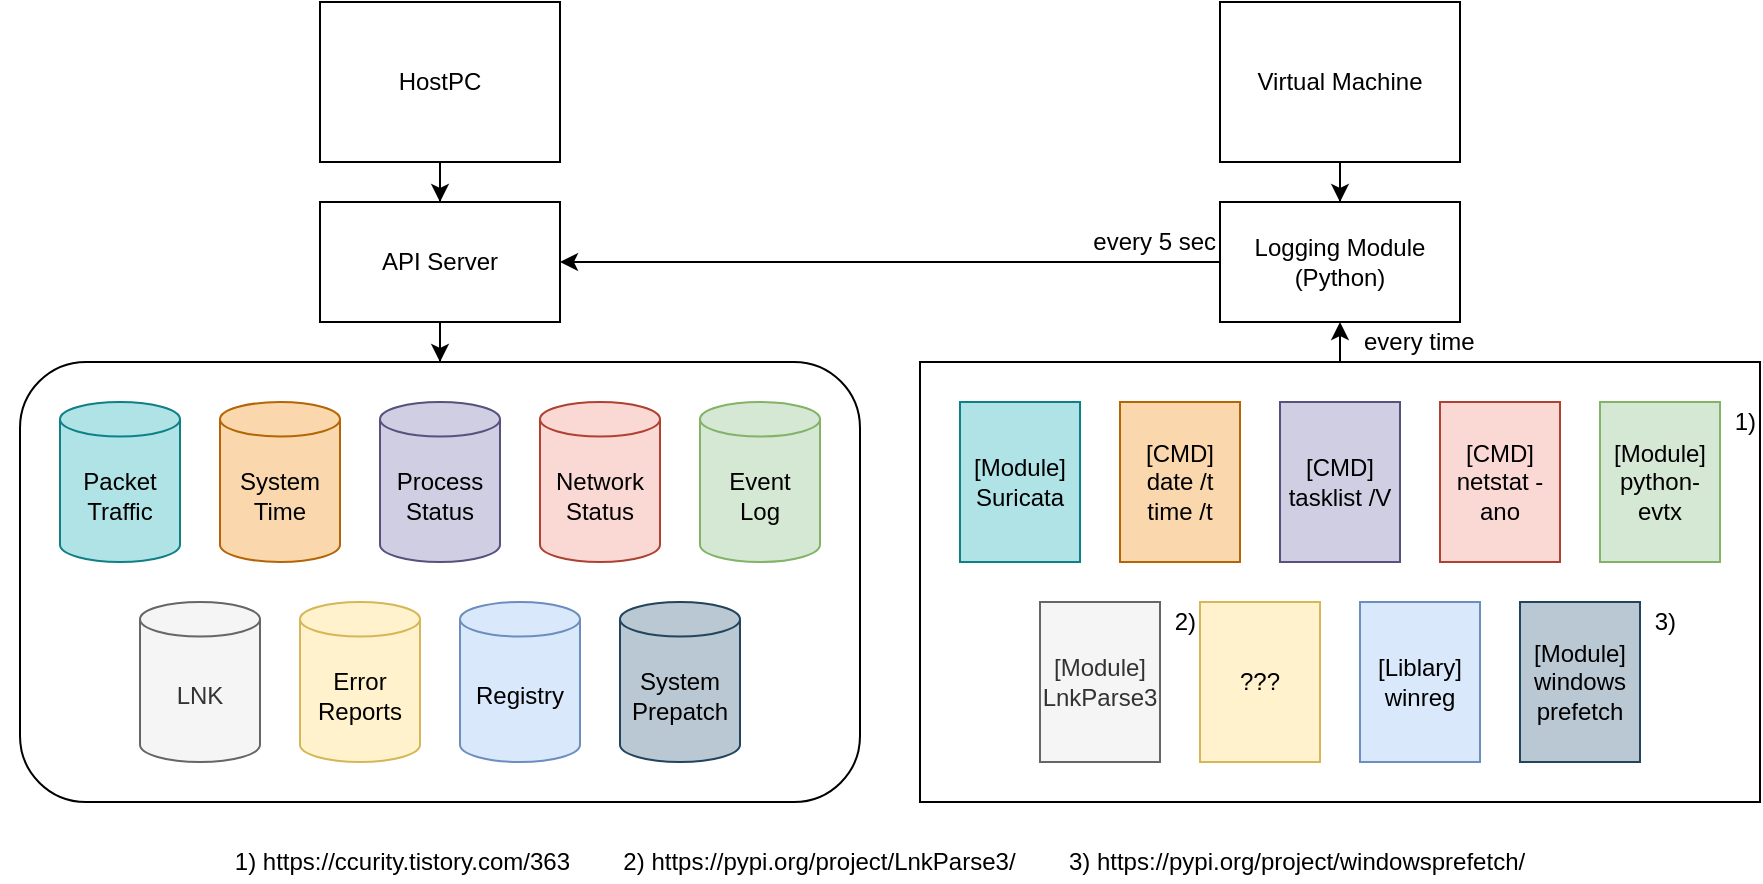 <mxfile version="14.1.8" type="device"><diagram id="BW9gS1wP1go8qflBSywH" name="Page-1"><mxGraphModel dx="1221" dy="645" grid="1" gridSize="10" guides="1" tooltips="1" connect="1" arrows="1" fold="1" page="1" pageScale="1" pageWidth="827" pageHeight="1169" math="0" shadow="0"><root><mxCell id="0"/><mxCell id="1" parent="0"/><mxCell id="ckZN-3CATAD8t1YPAOI4-38" style="edgeStyle=orthogonalEdgeStyle;rounded=0;orthogonalLoop=1;jettySize=auto;html=1;exitX=0.5;exitY=0;exitDx=0;exitDy=0;entryX=0.5;entryY=1;entryDx=0;entryDy=0;" edge="1" parent="1" source="ckZN-3CATAD8t1YPAOI4-34" target="ckZN-3CATAD8t1YPAOI4-4"><mxGeometry relative="1" as="geometry"/></mxCell><mxCell id="ckZN-3CATAD8t1YPAOI4-34" value="" style="rounded=0;whiteSpace=wrap;html=1;" vertex="1" parent="1"><mxGeometry x="500" y="300" width="420" height="220" as="geometry"/></mxCell><mxCell id="ckZN-3CATAD8t1YPAOI4-16" value="" style="rounded=1;whiteSpace=wrap;html=1;" vertex="1" parent="1"><mxGeometry x="50" y="300" width="420" height="220" as="geometry"/></mxCell><mxCell id="ckZN-3CATAD8t1YPAOI4-5" style="edgeStyle=orthogonalEdgeStyle;rounded=0;orthogonalLoop=1;jettySize=auto;html=1;exitX=0.5;exitY=1;exitDx=0;exitDy=0;" edge="1" parent="1" source="ckZN-3CATAD8t1YPAOI4-1" target="ckZN-3CATAD8t1YPAOI4-3"><mxGeometry relative="1" as="geometry"/></mxCell><mxCell id="ckZN-3CATAD8t1YPAOI4-1" value="HostPC" style="rounded=0;whiteSpace=wrap;html=1;" vertex="1" parent="1"><mxGeometry x="200" y="120" width="120" height="80" as="geometry"/></mxCell><mxCell id="ckZN-3CATAD8t1YPAOI4-6" style="edgeStyle=orthogonalEdgeStyle;rounded=0;orthogonalLoop=1;jettySize=auto;html=1;exitX=0.5;exitY=1;exitDx=0;exitDy=0;" edge="1" parent="1" source="ckZN-3CATAD8t1YPAOI4-2" target="ckZN-3CATAD8t1YPAOI4-4"><mxGeometry relative="1" as="geometry"/></mxCell><mxCell id="ckZN-3CATAD8t1YPAOI4-2" value="Virtual Machine" style="rounded=0;whiteSpace=wrap;html=1;" vertex="1" parent="1"><mxGeometry x="650" y="120" width="120" height="80" as="geometry"/></mxCell><mxCell id="ckZN-3CATAD8t1YPAOI4-17" style="edgeStyle=orthogonalEdgeStyle;rounded=0;orthogonalLoop=1;jettySize=auto;html=1;exitX=0.5;exitY=1;exitDx=0;exitDy=0;" edge="1" parent="1" source="ckZN-3CATAD8t1YPAOI4-3" target="ckZN-3CATAD8t1YPAOI4-16"><mxGeometry relative="1" as="geometry"/></mxCell><mxCell id="ckZN-3CATAD8t1YPAOI4-3" value="API Server" style="rounded=0;whiteSpace=wrap;html=1;" vertex="1" parent="1"><mxGeometry x="200" y="220" width="120" height="60" as="geometry"/></mxCell><mxCell id="ckZN-3CATAD8t1YPAOI4-18" style="edgeStyle=orthogonalEdgeStyle;rounded=0;orthogonalLoop=1;jettySize=auto;html=1;exitX=0;exitY=0.5;exitDx=0;exitDy=0;entryX=1;entryY=0.5;entryDx=0;entryDy=0;" edge="1" parent="1" source="ckZN-3CATAD8t1YPAOI4-4" target="ckZN-3CATAD8t1YPAOI4-3"><mxGeometry relative="1" as="geometry"/></mxCell><mxCell id="ckZN-3CATAD8t1YPAOI4-4" value="Logging Module&lt;br&gt;(Python)" style="rounded=0;whiteSpace=wrap;html=1;" vertex="1" parent="1"><mxGeometry x="650" y="220" width="120" height="60" as="geometry"/></mxCell><mxCell id="ckZN-3CATAD8t1YPAOI4-7" value="Packet&lt;br&gt;Traffic" style="shape=cylinder3;whiteSpace=wrap;html=1;boundedLbl=1;backgroundOutline=1;size=8.621;fillColor=#b0e3e6;strokeColor=#0e8088;" vertex="1" parent="1"><mxGeometry x="70" y="320" width="60" height="80" as="geometry"/></mxCell><mxCell id="ckZN-3CATAD8t1YPAOI4-8" value="System Time" style="shape=cylinder3;whiteSpace=wrap;html=1;boundedLbl=1;backgroundOutline=1;size=8.621;fillColor=#fad7ac;strokeColor=#b46504;" vertex="1" parent="1"><mxGeometry x="150" y="320" width="60" height="80" as="geometry"/></mxCell><mxCell id="ckZN-3CATAD8t1YPAOI4-9" value="Process&lt;br&gt;Status" style="shape=cylinder3;whiteSpace=wrap;html=1;boundedLbl=1;backgroundOutline=1;size=8.621;fillColor=#d0cee2;strokeColor=#56517e;" vertex="1" parent="1"><mxGeometry x="230" y="320" width="60" height="80" as="geometry"/></mxCell><mxCell id="ckZN-3CATAD8t1YPAOI4-10" value="Network&lt;br&gt;Status" style="shape=cylinder3;whiteSpace=wrap;html=1;boundedLbl=1;backgroundOutline=1;size=8.621;fillColor=#fad9d5;strokeColor=#ae4132;" vertex="1" parent="1"><mxGeometry x="310" y="320" width="60" height="80" as="geometry"/></mxCell><mxCell id="ckZN-3CATAD8t1YPAOI4-11" value="Event&lt;br&gt;Log" style="shape=cylinder3;whiteSpace=wrap;html=1;boundedLbl=1;backgroundOutline=1;size=8.621;fillColor=#d5e8d4;strokeColor=#82b366;" vertex="1" parent="1"><mxGeometry x="390" y="320" width="60" height="80" as="geometry"/></mxCell><mxCell id="ckZN-3CATAD8t1YPAOI4-12" value="System&lt;br&gt;Prepatch" style="shape=cylinder3;whiteSpace=wrap;html=1;boundedLbl=1;backgroundOutline=1;size=8.621;fillColor=#bac8d3;strokeColor=#23445d;" vertex="1" parent="1"><mxGeometry x="350" y="420" width="60" height="80" as="geometry"/></mxCell><mxCell id="ckZN-3CATAD8t1YPAOI4-13" value="Registry" style="shape=cylinder3;whiteSpace=wrap;html=1;boundedLbl=1;backgroundOutline=1;size=8.621;fillColor=#dae8fc;strokeColor=#6c8ebf;" vertex="1" parent="1"><mxGeometry x="270" y="420" width="60" height="80" as="geometry"/></mxCell><mxCell id="ckZN-3CATAD8t1YPAOI4-14" value="Error Reports" style="shape=cylinder3;whiteSpace=wrap;html=1;boundedLbl=1;backgroundOutline=1;size=8.621;fillColor=#fff2cc;strokeColor=#d6b656;" vertex="1" parent="1"><mxGeometry x="190" y="420" width="60" height="80" as="geometry"/></mxCell><mxCell id="ckZN-3CATAD8t1YPAOI4-15" value="LNK" style="shape=cylinder3;whiteSpace=wrap;html=1;boundedLbl=1;backgroundOutline=1;size=8.621;fillColor=#f5f5f5;strokeColor=#666666;fontColor=#333333;" vertex="1" parent="1"><mxGeometry x="110" y="420" width="60" height="80" as="geometry"/></mxCell><mxCell id="ckZN-3CATAD8t1YPAOI4-19" value="&lt;div&gt;&lt;span&gt;every 5 sec&lt;/span&gt;&lt;/div&gt;" style="text;html=1;strokeColor=none;fillColor=none;align=right;verticalAlign=middle;whiteSpace=wrap;rounded=0;" vertex="1" parent="1"><mxGeometry x="550" y="230" width="100" height="20" as="geometry"/></mxCell><mxCell id="ckZN-3CATAD8t1YPAOI4-20" value="[Module]&lt;br&gt;Suricata" style="rounded=0;whiteSpace=wrap;html=1;fillColor=#b0e3e6;strokeColor=#0e8088;" vertex="1" parent="1"><mxGeometry x="520" y="320" width="60" height="80" as="geometry"/></mxCell><mxCell id="ckZN-3CATAD8t1YPAOI4-21" value="[CMD]&lt;br&gt;date /t&lt;br&gt;time /t" style="rounded=0;whiteSpace=wrap;html=1;fillColor=#fad7ac;strokeColor=#b46504;" vertex="1" parent="1"><mxGeometry x="600" y="320" width="60" height="80" as="geometry"/></mxCell><mxCell id="ckZN-3CATAD8t1YPAOI4-22" value="[CMD]&lt;br&gt;tasklist /V" style="rounded=0;whiteSpace=wrap;html=1;fillColor=#d0cee2;strokeColor=#56517e;" vertex="1" parent="1"><mxGeometry x="680" y="320" width="60" height="80" as="geometry"/></mxCell><mxCell id="ckZN-3CATAD8t1YPAOI4-23" value="[CMD]&lt;br&gt;netstat -ano" style="rounded=0;whiteSpace=wrap;html=1;fillColor=#fad9d5;strokeColor=#ae4132;" vertex="1" parent="1"><mxGeometry x="760" y="320" width="60" height="80" as="geometry"/></mxCell><mxCell id="ckZN-3CATAD8t1YPAOI4-24" value="[Module]&lt;br&gt;python-evtx" style="rounded=0;whiteSpace=wrap;html=1;fillColor=#d5e8d4;strokeColor=#82b366;" vertex="1" parent="1"><mxGeometry x="840" y="320" width="60" height="80" as="geometry"/></mxCell><UserObject label="1) https://ccurity.tistory.com/363&amp;nbsp; &amp;nbsp; &amp;nbsp; &amp;nbsp; 2)&amp;nbsp;https://pypi.org/project/LnkParse3/&amp;nbsp; &amp;nbsp; &amp;nbsp; &amp;nbsp; 3)&amp;nbsp;https://pypi.org/project/windowsprefetch/" link="https://ccurity.tistory.com/363" id="ckZN-3CATAD8t1YPAOI4-25"><mxCell style="text;html=1;strokeColor=none;fillColor=none;align=center;verticalAlign=middle;whiteSpace=wrap;rounded=0;" vertex="1" parent="1"><mxGeometry x="40" y="540" width="880" height="20" as="geometry"/></mxCell></UserObject><mxCell id="ckZN-3CATAD8t1YPAOI4-26" value="1)" style="text;html=1;strokeColor=none;fillColor=none;align=right;verticalAlign=middle;whiteSpace=wrap;rounded=0;" vertex="1" parent="1"><mxGeometry x="900" y="320" width="20" height="20" as="geometry"/></mxCell><mxCell id="ckZN-3CATAD8t1YPAOI4-27" value="[Module]&lt;br&gt;LnkParse3" style="rounded=0;whiteSpace=wrap;html=1;fillColor=#f5f5f5;strokeColor=#666666;fontColor=#333333;" vertex="1" parent="1"><mxGeometry x="560" y="420" width="60" height="80" as="geometry"/></mxCell><mxCell id="ckZN-3CATAD8t1YPAOI4-28" value="2)" style="text;html=1;strokeColor=none;fillColor=none;align=right;verticalAlign=middle;whiteSpace=wrap;rounded=0;" vertex="1" parent="1"><mxGeometry x="620" y="420" width="20" height="20" as="geometry"/></mxCell><mxCell id="ckZN-3CATAD8t1YPAOI4-29" value="???" style="rounded=0;whiteSpace=wrap;html=1;fillColor=#fff2cc;strokeColor=#d6b656;" vertex="1" parent="1"><mxGeometry x="640" y="420" width="60" height="80" as="geometry"/></mxCell><mxCell id="ckZN-3CATAD8t1YPAOI4-31" value="[Liblary]&lt;br&gt;winreg" style="rounded=0;whiteSpace=wrap;html=1;fillColor=#dae8fc;strokeColor=#6c8ebf;" vertex="1" parent="1"><mxGeometry x="720" y="420" width="60" height="80" as="geometry"/></mxCell><mxCell id="ckZN-3CATAD8t1YPAOI4-32" value="[Module]&lt;br&gt;&lt;div&gt;&lt;span&gt;windows&lt;/span&gt;&lt;/div&gt;&lt;div&gt;&lt;span&gt;prefetch&lt;/span&gt;&lt;/div&gt;" style="rounded=0;whiteSpace=wrap;html=1;fillColor=#bac8d3;strokeColor=#23445d;" vertex="1" parent="1"><mxGeometry x="800" y="420" width="60" height="80" as="geometry"/></mxCell><mxCell id="ckZN-3CATAD8t1YPAOI4-33" value="3)" style="text;html=1;strokeColor=none;fillColor=none;align=right;verticalAlign=middle;whiteSpace=wrap;rounded=0;" vertex="1" parent="1"><mxGeometry x="860" y="420" width="20" height="20" as="geometry"/></mxCell><mxCell id="ckZN-3CATAD8t1YPAOI4-39" value="&lt;div&gt;&lt;span&gt;every time&lt;/span&gt;&lt;/div&gt;" style="text;html=1;strokeColor=none;fillColor=none;align=left;verticalAlign=middle;whiteSpace=wrap;rounded=0;" vertex="1" parent="1"><mxGeometry x="720" y="280" width="100" height="20" as="geometry"/></mxCell></root></mxGraphModel></diagram></mxfile>